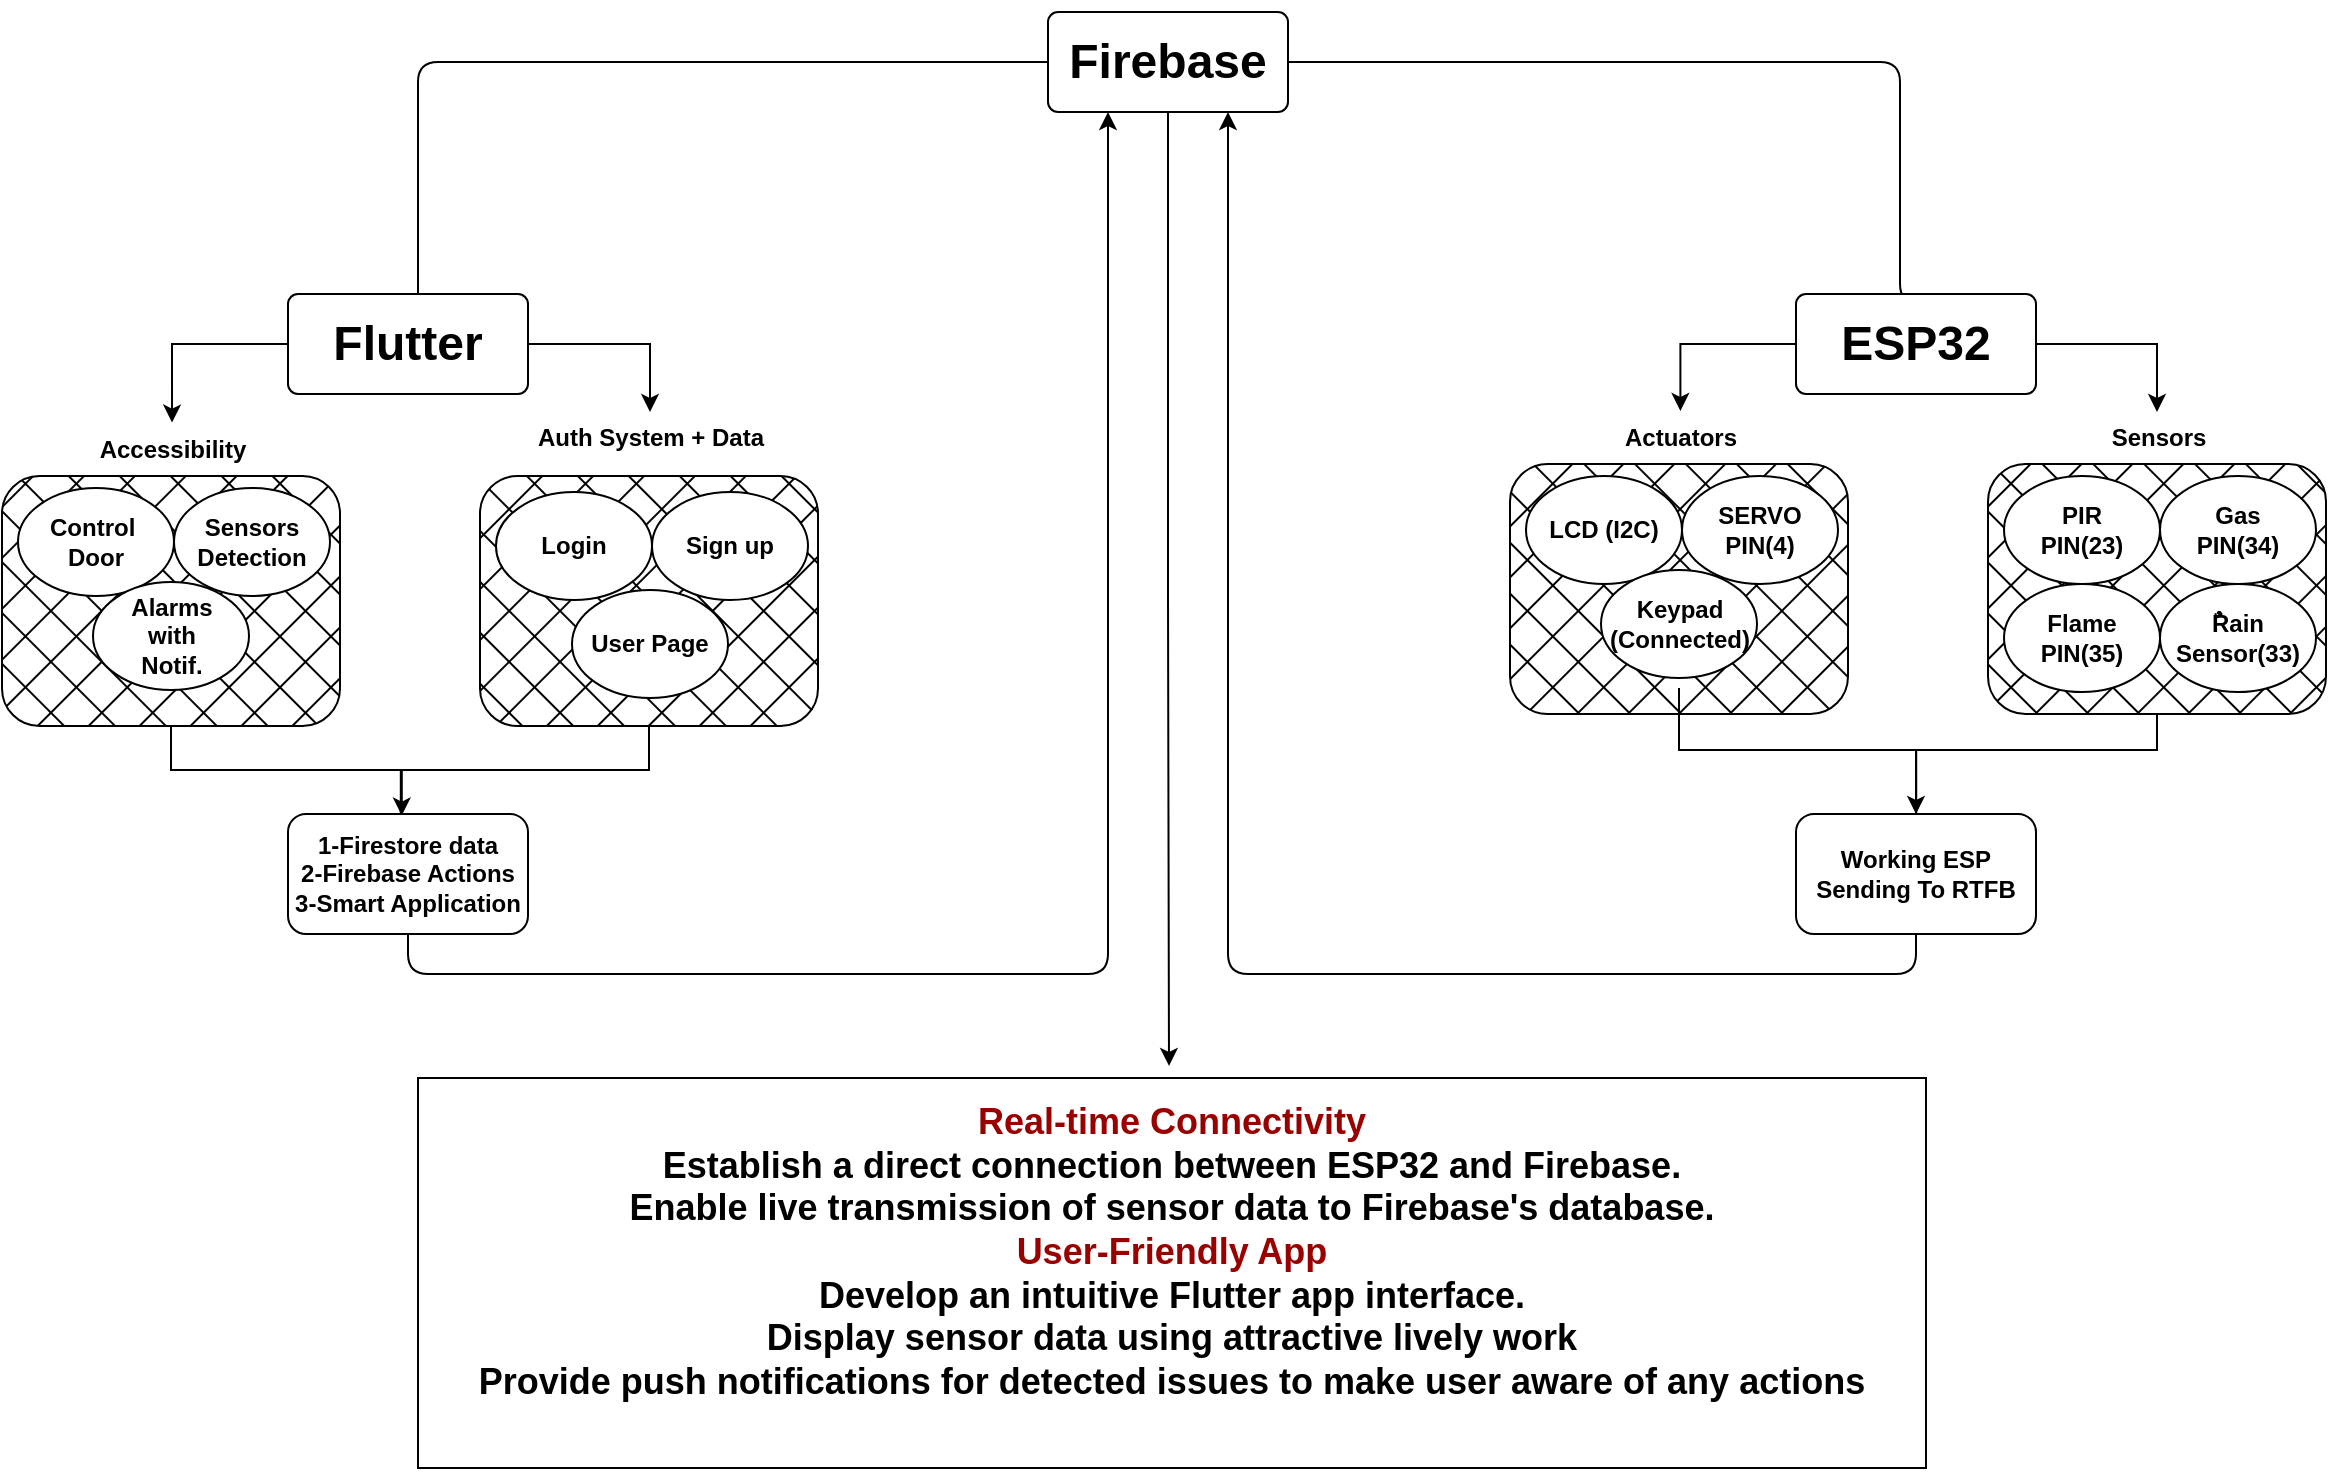 <mxfile version="21.6.8" type="device">
  <diagram id="C5RBs43oDa-KdzZeNtuy" name="Page-1">
    <mxGraphModel dx="1480" dy="890" grid="1" gridSize="13" guides="1" tooltips="1" connect="1" arrows="1" fold="1" page="1" pageScale="1" pageWidth="1169" pageHeight="827" background="#ffffff" math="0" shadow="0">
      <root>
        <mxCell id="WIyWlLk6GJQsqaUBKTNV-0" />
        <mxCell id="WIyWlLk6GJQsqaUBKTNV-1" parent="WIyWlLk6GJQsqaUBKTNV-0" />
        <mxCell id="3l1kaDH6fwk3LpLnsDT3-44" value="" style="rounded=1;whiteSpace=wrap;html=1;direction=east;fillColor=#000000;fillStyle=cross-hatch;fontColor=#ffffff;strokeColor=#000000;" parent="WIyWlLk6GJQsqaUBKTNV-1" vertex="1">
          <mxGeometry x="993" y="239" width="169" height="125" as="geometry" />
        </mxCell>
        <mxCell id="3l1kaDH6fwk3LpLnsDT3-45" value="" style="rounded=1;whiteSpace=wrap;html=1;direction=east;fillColor=#000000;fillStyle=cross-hatch;fontColor=#ffffff;strokeColor=#000000;" parent="WIyWlLk6GJQsqaUBKTNV-1" vertex="1">
          <mxGeometry x="754" y="239" width="169" height="125" as="geometry" />
        </mxCell>
        <mxCell id="3l1kaDH6fwk3LpLnsDT3-2" value="" style="edgeStyle=orthogonalEdgeStyle;rounded=1;orthogonalLoop=1;jettySize=auto;html=1;startArrow=none;startFill=0;endArrow=none;endFill=0;exitX=0;exitY=0.5;exitDx=0;exitDy=0;labelBackgroundColor=none;fontColor=default;movable=1;resizable=1;rotatable=1;deletable=1;editable=1;locked=0;connectable=1;entryX=0;entryY=0.5;entryDx=0;entryDy=0;" parent="WIyWlLk6GJQsqaUBKTNV-1" source="3l1kaDH6fwk3LpLnsDT3-0" edge="1">
          <mxGeometry relative="1" as="geometry">
            <mxPoint x="459" y="38" as="sourcePoint" />
            <mxPoint x="208" y="169" as="targetPoint" />
            <Array as="points">
              <mxPoint x="208" y="38" />
              <mxPoint x="208" y="154" />
            </Array>
          </mxGeometry>
        </mxCell>
        <mxCell id="01wWX_EyiQvnZ2n1cPAe-23" style="edgeStyle=orthogonalEdgeStyle;rounded=0;orthogonalLoop=1;jettySize=auto;html=1;exitX=0.5;exitY=1;exitDx=0;exitDy=0;entryX=0.498;entryY=-0.031;entryDx=0;entryDy=0;entryPerimeter=0;fontStyle=1" parent="WIyWlLk6GJQsqaUBKTNV-1" source="3l1kaDH6fwk3LpLnsDT3-0" target="01wWX_EyiQvnZ2n1cPAe-21" edge="1">
          <mxGeometry relative="1" as="geometry" />
        </mxCell>
        <mxCell id="3l1kaDH6fwk3LpLnsDT3-0" value="&lt;h1&gt;&lt;b&gt;Firebase&lt;/b&gt;&lt;/h1&gt;" style="rounded=1;arcSize=10;whiteSpace=wrap;html=1;align=center;labelBackgroundColor=none;direction=east;movable=1;resizable=1;rotatable=1;deletable=1;editable=1;locked=0;connectable=1;" parent="WIyWlLk6GJQsqaUBKTNV-1" vertex="1">
          <mxGeometry x="523" y="13" width="120" height="50" as="geometry" />
        </mxCell>
        <mxCell id="3l1kaDH6fwk3LpLnsDT3-4" value="" style="edgeStyle=orthogonalEdgeStyle;rounded=1;orthogonalLoop=1;jettySize=auto;html=1;startArrow=none;startFill=0;endArrow=none;endFill=0;exitX=1;exitY=0.5;exitDx=0;exitDy=0;shadow=0;labelBackgroundColor=none;fontColor=default;movable=1;resizable=1;rotatable=1;deletable=1;editable=1;locked=0;connectable=1;entryX=0.5;entryY=0;entryDx=0;entryDy=0;" parent="WIyWlLk6GJQsqaUBKTNV-1" source="3l1kaDH6fwk3LpLnsDT3-0" target="3l1kaDH6fwk3LpLnsDT3-7" edge="1">
          <mxGeometry relative="1" as="geometry">
            <mxPoint x="614" y="38" as="sourcePoint" />
            <mxPoint x="845" y="159" as="targetPoint" />
            <Array as="points">
              <mxPoint x="949" y="38" />
              <mxPoint x="949" y="159" />
              <mxPoint x="975" y="159" />
              <mxPoint x="975" y="154" />
            </Array>
          </mxGeometry>
        </mxCell>
        <mxCell id="3l1kaDH6fwk3LpLnsDT3-19" style="edgeStyle=orthogonalEdgeStyle;rounded=0;orthogonalLoop=1;jettySize=auto;html=1;exitX=1;exitY=0.5;exitDx=0;exitDy=0;" parent="WIyWlLk6GJQsqaUBKTNV-1" source="3l1kaDH6fwk3LpLnsDT3-7" target="3l1kaDH6fwk3LpLnsDT3-16" edge="1">
          <mxGeometry relative="1" as="geometry" />
        </mxCell>
        <mxCell id="3l1kaDH6fwk3LpLnsDT3-32" style="edgeStyle=orthogonalEdgeStyle;rounded=0;orthogonalLoop=1;jettySize=auto;html=1;exitX=0;exitY=0.5;exitDx=0;exitDy=0;entryX=0.509;entryY=-0.02;entryDx=0;entryDy=0;entryPerimeter=0;" parent="WIyWlLk6GJQsqaUBKTNV-1" source="3l1kaDH6fwk3LpLnsDT3-7" target="3l1kaDH6fwk3LpLnsDT3-31" edge="1">
          <mxGeometry relative="1" as="geometry" />
        </mxCell>
        <mxCell id="3l1kaDH6fwk3LpLnsDT3-7" value="&lt;h1&gt;&lt;b&gt;ESP32&lt;/b&gt;&lt;/h1&gt;" style="rounded=1;arcSize=10;whiteSpace=wrap;html=1;align=center;labelBackgroundColor=none;direction=east;movable=1;resizable=1;rotatable=1;deletable=1;editable=1;locked=0;connectable=1;" parent="WIyWlLk6GJQsqaUBKTNV-1" vertex="1">
          <mxGeometry x="897" y="154" width="120" height="50" as="geometry" />
        </mxCell>
        <mxCell id="3l1kaDH6fwk3LpLnsDT3-10" value="&lt;b&gt;Flame&lt;br&gt;PIN(35)&lt;br&gt;&lt;/b&gt;" style="ellipse;whiteSpace=wrap;html=1;direction=east;" parent="WIyWlLk6GJQsqaUBKTNV-1" vertex="1">
          <mxGeometry x="1001" y="299" width="78" height="54" as="geometry" />
        </mxCell>
        <mxCell id="3l1kaDH6fwk3LpLnsDT3-11" value="&lt;b&gt;PIR&lt;br&gt;PIN(23)&lt;br&gt;&lt;/b&gt;" style="ellipse;whiteSpace=wrap;html=1;direction=east;" parent="WIyWlLk6GJQsqaUBKTNV-1" vertex="1">
          <mxGeometry x="1001" y="245" width="78" height="54" as="geometry" />
        </mxCell>
        <mxCell id="3l1kaDH6fwk3LpLnsDT3-12" value="&lt;b&gt;Gas&lt;br&gt;PIN(34)&lt;br&gt;&lt;/b&gt;" style="ellipse;whiteSpace=wrap;html=1;direction=east;" parent="WIyWlLk6GJQsqaUBKTNV-1" vertex="1">
          <mxGeometry x="1079" y="245" width="78" height="54" as="geometry" />
        </mxCell>
        <mxCell id="3l1kaDH6fwk3LpLnsDT3-14" value="&lt;b&gt;ٌRain&lt;br&gt;Sensor(33)&lt;br&gt;&lt;/b&gt;" style="ellipse;whiteSpace=wrap;html=1;direction=east;" parent="WIyWlLk6GJQsqaUBKTNV-1" vertex="1">
          <mxGeometry x="1079" y="299" width="78" height="54" as="geometry" />
        </mxCell>
        <mxCell id="3l1kaDH6fwk3LpLnsDT3-39" value="" style="edgeStyle=orthogonalEdgeStyle;rounded=0;orthogonalLoop=1;jettySize=auto;html=1;entryX=0.501;entryY=0.03;entryDx=0;entryDy=0;entryPerimeter=0;exitX=0.501;exitY=0.03;exitDx=0;exitDy=0;exitPerimeter=0;endArrow=none;endFill=0;" parent="WIyWlLk6GJQsqaUBKTNV-1" target="3l1kaDH6fwk3LpLnsDT3-35" edge="1">
          <mxGeometry relative="1" as="geometry">
            <mxPoint x="1077.5" y="364" as="sourcePoint" />
            <mxPoint x="957" y="425" as="targetPoint" />
            <Array as="points">
              <mxPoint x="1078" y="382" />
              <mxPoint x="957" y="382" />
            </Array>
          </mxGeometry>
        </mxCell>
        <mxCell id="3l1kaDH6fwk3LpLnsDT3-16" value="&lt;b&gt;Sensors&lt;/b&gt;" style="text;html=1;align=center;verticalAlign=middle;resizable=0;points=[];autosize=1;" parent="WIyWlLk6GJQsqaUBKTNV-1" vertex="1">
          <mxGeometry x="1038.5" y="213" width="78" height="26" as="geometry" />
        </mxCell>
        <mxCell id="3l1kaDH6fwk3LpLnsDT3-27" value="&lt;b&gt;LCD (I2C)&lt;br&gt;&lt;/b&gt;" style="ellipse;whiteSpace=wrap;html=1;direction=east;" parent="WIyWlLk6GJQsqaUBKTNV-1" vertex="1">
          <mxGeometry x="762" y="245" width="78" height="54" as="geometry" />
        </mxCell>
        <mxCell id="3l1kaDH6fwk3LpLnsDT3-28" value="&lt;b&gt;SERVO&lt;br&gt;PIN(4)&lt;br&gt;&lt;/b&gt;" style="ellipse;whiteSpace=wrap;html=1;direction=east;" parent="WIyWlLk6GJQsqaUBKTNV-1" vertex="1">
          <mxGeometry x="840" y="245" width="78" height="54" as="geometry" />
        </mxCell>
        <mxCell id="3l1kaDH6fwk3LpLnsDT3-29" value="&lt;b&gt;Keypad&lt;br&gt;(Connected)&lt;br&gt;&lt;/b&gt;" style="ellipse;whiteSpace=wrap;html=1;direction=east;" parent="WIyWlLk6GJQsqaUBKTNV-1" vertex="1">
          <mxGeometry x="799.5" y="292" width="78" height="54" as="geometry" />
        </mxCell>
        <mxCell id="3l1kaDH6fwk3LpLnsDT3-36" value="" style="edgeStyle=orthogonalEdgeStyle;rounded=0;orthogonalLoop=1;jettySize=auto;html=1;entryX=0.5;entryY=0;entryDx=0;entryDy=0;exitX=0.5;exitY=0;exitDx=0;exitDy=0;" parent="WIyWlLk6GJQsqaUBKTNV-1" target="3l1kaDH6fwk3LpLnsDT3-35" edge="1">
          <mxGeometry relative="1" as="geometry">
            <mxPoint x="838.5" y="351" as="sourcePoint" />
            <mxPoint x="957" y="419" as="targetPoint" />
            <Array as="points">
              <mxPoint x="839" y="382" />
              <mxPoint x="957" y="382" />
            </Array>
          </mxGeometry>
        </mxCell>
        <mxCell id="3l1kaDH6fwk3LpLnsDT3-31" value="&lt;b&gt;Actuators&lt;/b&gt;" style="text;html=1;align=center;verticalAlign=middle;resizable=0;points=[];autosize=1;" parent="WIyWlLk6GJQsqaUBKTNV-1" vertex="1">
          <mxGeometry x="799.5" y="213" width="78" height="26" as="geometry" />
        </mxCell>
        <mxCell id="01wWX_EyiQvnZ2n1cPAe-16" style="edgeStyle=orthogonalEdgeStyle;rounded=0;orthogonalLoop=1;jettySize=auto;html=1;exitX=1;exitY=0.5;exitDx=0;exitDy=0;" parent="WIyWlLk6GJQsqaUBKTNV-1" source="3l1kaDH6fwk3LpLnsDT3-34" target="01wWX_EyiQvnZ2n1cPAe-11" edge="1">
          <mxGeometry relative="1" as="geometry" />
        </mxCell>
        <mxCell id="01wWX_EyiQvnZ2n1cPAe-17" style="edgeStyle=orthogonalEdgeStyle;rounded=0;orthogonalLoop=1;jettySize=auto;html=1;exitX=0;exitY=0.5;exitDx=0;exitDy=0;entryX=0.505;entryY=-0.027;entryDx=0;entryDy=0;entryPerimeter=0;" parent="WIyWlLk6GJQsqaUBKTNV-1" source="3l1kaDH6fwk3LpLnsDT3-34" target="01wWX_EyiQvnZ2n1cPAe-12" edge="1">
          <mxGeometry relative="1" as="geometry" />
        </mxCell>
        <mxCell id="3l1kaDH6fwk3LpLnsDT3-34" value="&lt;h1&gt;&lt;b&gt;Flutter&lt;/b&gt;&lt;/h1&gt;" style="rounded=1;arcSize=10;whiteSpace=wrap;html=1;align=center;labelBackgroundColor=none;direction=east;movable=1;resizable=1;rotatable=1;deletable=1;editable=1;locked=0;connectable=1;" parent="WIyWlLk6GJQsqaUBKTNV-1" vertex="1">
          <mxGeometry x="143" y="154" width="120" height="50" as="geometry" />
        </mxCell>
        <mxCell id="3l1kaDH6fwk3LpLnsDT3-41" style="edgeStyle=orthogonalEdgeStyle;rounded=1;orthogonalLoop=1;jettySize=auto;html=1;exitX=0.5;exitY=1;exitDx=0;exitDy=0;entryX=0.75;entryY=1;entryDx=0;entryDy=0;" parent="WIyWlLk6GJQsqaUBKTNV-1" source="3l1kaDH6fwk3LpLnsDT3-35" target="3l1kaDH6fwk3LpLnsDT3-0" edge="1">
          <mxGeometry relative="1" as="geometry" />
        </mxCell>
        <mxCell id="3l1kaDH6fwk3LpLnsDT3-35" value="&lt;b&gt;Working ESP&lt;br&gt;Sending To RTFB&lt;br&gt;&lt;/b&gt;" style="whiteSpace=wrap;html=1;rounded=1;direction=east;" parent="WIyWlLk6GJQsqaUBKTNV-1" vertex="1">
          <mxGeometry x="897" y="414" width="120" height="60" as="geometry" />
        </mxCell>
        <mxCell id="01wWX_EyiQvnZ2n1cPAe-18" style="edgeStyle=orthogonalEdgeStyle;rounded=0;orthogonalLoop=1;jettySize=auto;html=1;exitX=0.5;exitY=1;exitDx=0;exitDy=0;entryX=0.47;entryY=0.015;entryDx=0;entryDy=0;entryPerimeter=0;endArrow=none;endFill=0;" parent="WIyWlLk6GJQsqaUBKTNV-1" source="01wWX_EyiQvnZ2n1cPAe-0" target="01wWX_EyiQvnZ2n1cPAe-13" edge="1">
          <mxGeometry relative="1" as="geometry" />
        </mxCell>
        <mxCell id="01wWX_EyiQvnZ2n1cPAe-0" value="" style="rounded=1;whiteSpace=wrap;html=1;direction=east;fillColor=#000000;fillStyle=cross-hatch;fontColor=#ffffff;strokeColor=#000000;" parent="WIyWlLk6GJQsqaUBKTNV-1" vertex="1">
          <mxGeometry x="239" y="245" width="169" height="125" as="geometry" />
        </mxCell>
        <mxCell id="01wWX_EyiQvnZ2n1cPAe-20" style="edgeStyle=orthogonalEdgeStyle;rounded=0;orthogonalLoop=1;jettySize=auto;html=1;exitX=0.5;exitY=1;exitDx=0;exitDy=0;entryX=0.474;entryY=0.013;entryDx=0;entryDy=0;entryPerimeter=0;" parent="WIyWlLk6GJQsqaUBKTNV-1" source="01wWX_EyiQvnZ2n1cPAe-1" target="01wWX_EyiQvnZ2n1cPAe-13" edge="1">
          <mxGeometry relative="1" as="geometry" />
        </mxCell>
        <mxCell id="01wWX_EyiQvnZ2n1cPAe-1" value="" style="rounded=1;whiteSpace=wrap;html=1;direction=east;fillColor=#000000;fillStyle=cross-hatch;fontColor=#ffffff;strokeColor=#000000;" parent="WIyWlLk6GJQsqaUBKTNV-1" vertex="1">
          <mxGeometry y="245" width="169" height="125" as="geometry" />
        </mxCell>
        <mxCell id="01wWX_EyiQvnZ2n1cPAe-2" value="&lt;b&gt;User Page&lt;br&gt;&lt;/b&gt;" style="ellipse;whiteSpace=wrap;html=1;direction=east;" parent="WIyWlLk6GJQsqaUBKTNV-1" vertex="1">
          <mxGeometry x="285" y="302" width="78" height="54" as="geometry" />
        </mxCell>
        <mxCell id="01wWX_EyiQvnZ2n1cPAe-3" value="&lt;b&gt;Login&lt;br&gt;&lt;/b&gt;" style="ellipse;whiteSpace=wrap;html=1;direction=east;" parent="WIyWlLk6GJQsqaUBKTNV-1" vertex="1">
          <mxGeometry x="247" y="253" width="78" height="54" as="geometry" />
        </mxCell>
        <mxCell id="01wWX_EyiQvnZ2n1cPAe-4" value="&lt;b&gt;Sign up&lt;br&gt;&lt;/b&gt;" style="ellipse;whiteSpace=wrap;html=1;direction=east;" parent="WIyWlLk6GJQsqaUBKTNV-1" vertex="1">
          <mxGeometry x="325" y="253" width="78" height="54" as="geometry" />
        </mxCell>
        <mxCell id="01wWX_EyiQvnZ2n1cPAe-6" value="&lt;b&gt;Control&amp;nbsp;&lt;br&gt;Door&lt;br&gt;&lt;/b&gt;" style="ellipse;whiteSpace=wrap;html=1;direction=east;" parent="WIyWlLk6GJQsqaUBKTNV-1" vertex="1">
          <mxGeometry x="8" y="251" width="78" height="54" as="geometry" />
        </mxCell>
        <mxCell id="01wWX_EyiQvnZ2n1cPAe-7" value="&lt;b&gt;Sensors Detection&lt;br&gt;&lt;/b&gt;" style="ellipse;whiteSpace=wrap;html=1;direction=east;" parent="WIyWlLk6GJQsqaUBKTNV-1" vertex="1">
          <mxGeometry x="86" y="251" width="78" height="54" as="geometry" />
        </mxCell>
        <mxCell id="01wWX_EyiQvnZ2n1cPAe-8" value="&lt;b&gt;Alarms&lt;br&gt;with&lt;br&gt;Notif.&lt;br&gt;&lt;/b&gt;" style="ellipse;whiteSpace=wrap;html=1;direction=east;" parent="WIyWlLk6GJQsqaUBKTNV-1" vertex="1">
          <mxGeometry x="45.5" y="298" width="78" height="54" as="geometry" />
        </mxCell>
        <mxCell id="01wWX_EyiQvnZ2n1cPAe-11" value="&lt;b&gt;Auth System + Data&lt;/b&gt;" style="text;html=1;align=center;verticalAlign=middle;resizable=0;points=[];autosize=1;strokeColor=none;fillColor=none;" parent="WIyWlLk6GJQsqaUBKTNV-1" vertex="1">
          <mxGeometry x="252.5" y="213" width="143" height="26" as="geometry" />
        </mxCell>
        <mxCell id="01wWX_EyiQvnZ2n1cPAe-12" value="&lt;b&gt;Accessibility&lt;/b&gt;" style="text;html=1;align=center;verticalAlign=middle;resizable=0;points=[];autosize=1;strokeColor=none;fillColor=none;" parent="WIyWlLk6GJQsqaUBKTNV-1" vertex="1">
          <mxGeometry x="32.5" y="219" width="104" height="26" as="geometry" />
        </mxCell>
        <mxCell id="01wWX_EyiQvnZ2n1cPAe-14" style="edgeStyle=orthogonalEdgeStyle;rounded=1;orthogonalLoop=1;jettySize=auto;html=1;exitX=0.5;exitY=1;exitDx=0;exitDy=0;entryX=0.25;entryY=1;entryDx=0;entryDy=0;" parent="WIyWlLk6GJQsqaUBKTNV-1" source="01wWX_EyiQvnZ2n1cPAe-13" target="3l1kaDH6fwk3LpLnsDT3-0" edge="1">
          <mxGeometry relative="1" as="geometry" />
        </mxCell>
        <mxCell id="01wWX_EyiQvnZ2n1cPAe-13" value="&lt;b&gt;1-Firestore data&lt;br&gt;2-Firebase Actions&lt;br&gt;3-Smart Application&lt;/b&gt;" style="whiteSpace=wrap;html=1;rounded=1;direction=east;" parent="WIyWlLk6GJQsqaUBKTNV-1" vertex="1">
          <mxGeometry x="143" y="414" width="120" height="60" as="geometry" />
        </mxCell>
        <mxCell id="01wWX_EyiQvnZ2n1cPAe-21" value="&lt;h2&gt;&lt;font color=&quot;#990000&quot;&gt;&lt;b&gt;Real-time Connectivity&lt;/b&gt;&lt;b&gt;&lt;br&gt;&lt;/b&gt;&lt;/font&gt;&lt;b&gt;Establish a direct connection between ESP32 and Firebase.&lt;br&gt;&lt;/b&gt;&lt;b&gt;Enable live transmission of sensor data to Firebase&#39;s database.&lt;br&gt;&lt;/b&gt;&lt;font color=&quot;#990000&quot;&gt;&lt;b&gt;User-Friendly App&lt;/b&gt;&lt;b&gt;&lt;br&gt;&lt;/b&gt;&lt;/font&gt;&lt;b&gt;Develop an intuitive Flutter app interface.&lt;br&gt;&lt;/b&gt;&lt;b&gt;Display sensor data using attractive lively work&lt;br&gt;&lt;/b&gt;&lt;b&gt;Provide push notifications for detected issues to make user aware of any actions&lt;br&gt;&lt;/b&gt;&lt;br&gt;&lt;/h2&gt;" style="whiteSpace=wrap;html=1;" parent="WIyWlLk6GJQsqaUBKTNV-1" vertex="1">
          <mxGeometry x="208" y="546" width="754" height="195" as="geometry" />
        </mxCell>
      </root>
    </mxGraphModel>
  </diagram>
</mxfile>

